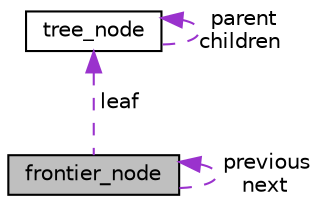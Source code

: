 digraph "frontier_node"
{
  edge [fontname="Helvetica",fontsize="10",labelfontname="Helvetica",labelfontsize="10"];
  node [fontname="Helvetica",fontsize="10",shape=record];
  Node1 [label="frontier_node",height=0.2,width=0.4,color="black", fillcolor="grey75", style="filled", fontcolor="black"];
  Node2 -> Node1 [dir="back",color="darkorchid3",fontsize="10",style="dashed",label=" leaf" ,fontname="Helvetica"];
  Node2 [label="tree_node",height=0.2,width=0.4,color="black", fillcolor="white", style="filled",URL="$structtree__node.html"];
  Node2 -> Node2 [dir="back",color="darkorchid3",fontsize="10",style="dashed",label=" parent\nchildren" ,fontname="Helvetica"];
  Node1 -> Node1 [dir="back",color="darkorchid3",fontsize="10",style="dashed",label=" previous\nnext" ,fontname="Helvetica"];
}
